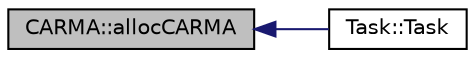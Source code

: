 digraph "CARMA::allocCARMA"
{
  edge [fontname="Helvetica",fontsize="10",labelfontname="Helvetica",labelfontsize="10"];
  node [fontname="Helvetica",fontsize="10",shape=record];
  rankdir="LR";
  Node1 [label="CARMA::allocCARMA",height=0.2,width=0.4,color="black", fillcolor="grey75", style="filled" fontcolor="black"];
  Node1 -> Node2 [dir="back",color="midnightblue",fontsize="10",style="solid",fontname="Helvetica"];
  Node2 [label="Task::Task",height=0.2,width=0.4,color="black", fillcolor="white", style="filled",URL="$class_task.html#ae64b05231261ab364ebb22e17f17749d"];
}
